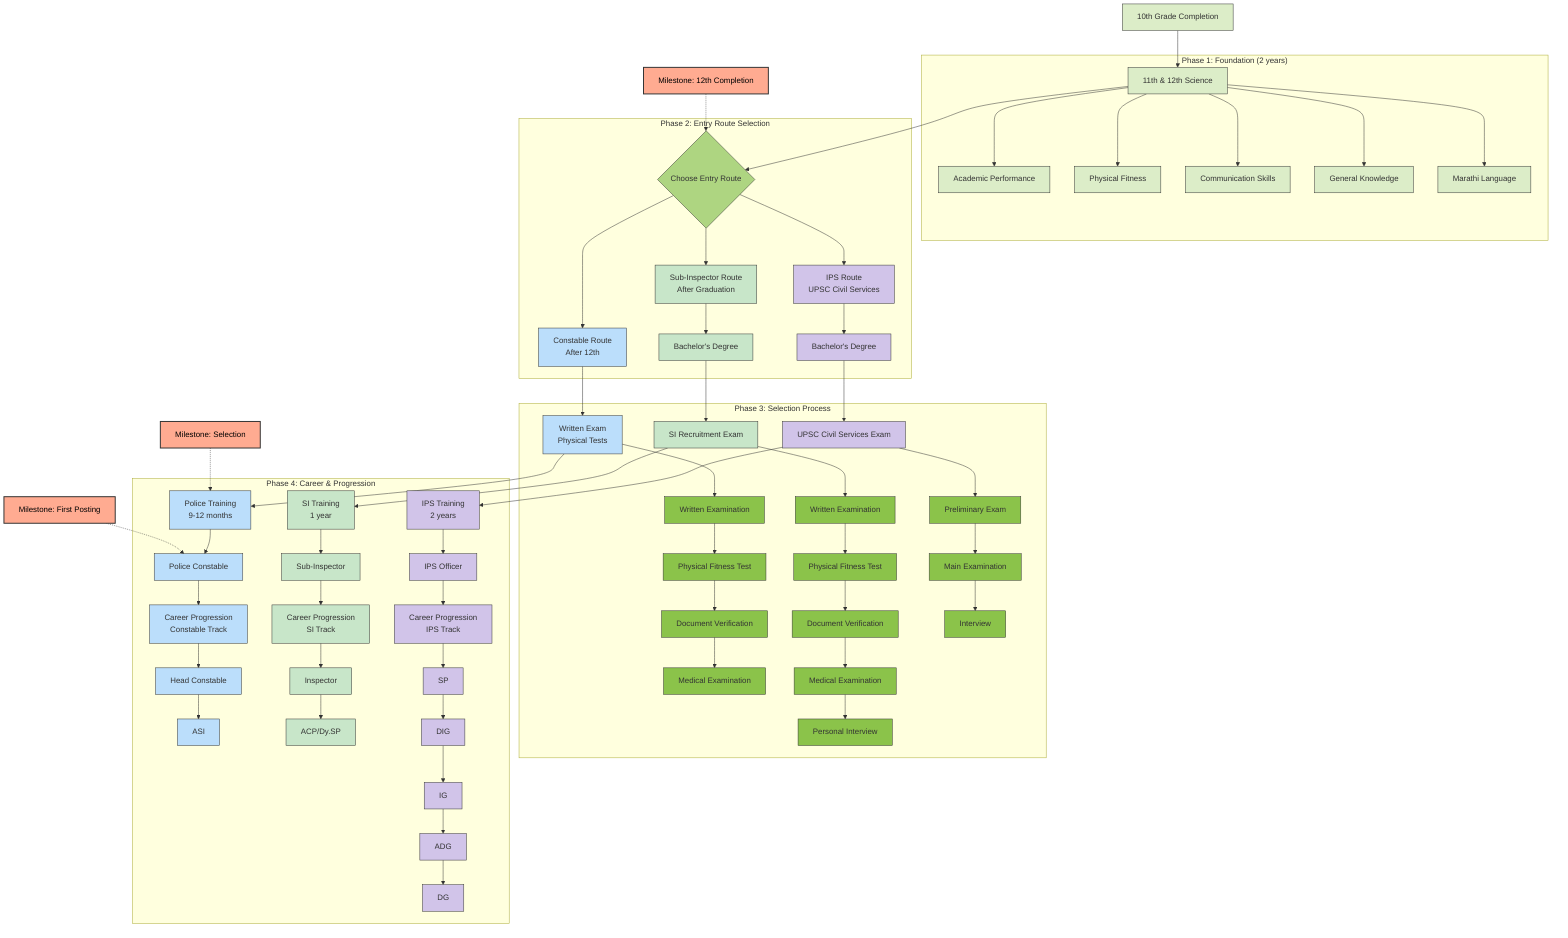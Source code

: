 graph TD
    classDef phase1 fill:#dcedc8,stroke:#333,stroke-width:1px
    classDef phase2 fill:#aed581,stroke:#333,stroke-width:1px
    classDef phase3 fill:#8bc34a,stroke:#333,stroke-width:1px
    classDef phase4 fill:#689f38,stroke:#333,stroke-width:1px
    classDef constable fill:#bbdefb,stroke:#333,stroke-width:1px
    classDef si fill:#c8e6c9,stroke:#333,stroke-width:1px
    classDef ips fill:#d1c4e9,stroke:#333,stroke-width:1px
    classDef milestone fill:#ffab91,stroke:#333,stroke-width:2px,color:#000
    
    A[10th Grade Completion] --> B[11th & 12th Science]
    
    B --> C{Choose Entry Route}
    
    C --> D[Constable Route<br>After 12th]
    C --> E[Sub-Inspector Route<br>After Graduation]
    C --> F[IPS Route<br>UPSC Civil Services]
    
    D --> G[Written Exam<br>Physical Tests]
    E --> H[Bachelor's Degree]
    F --> I[Bachelor's Degree]
    
    H --> J[SI Recruitment Exam]
    I --> K[UPSC Civil Services Exam]
    
    G --> L[Police Training<br>9-12 months]
    J --> M[SI Training<br>1 year]
    K --> N[IPS Training<br>2 years]
    
    L --> O[Police Constable]
    M --> P[Sub-Inspector]
    N --> Q[IPS Officer]
    
    O --> R[Career Progression<br>Constable Track]
    P --> S[Career Progression<br>SI Track]
    Q --> T[Career Progression<br>IPS Track]
    
    subgraph "Phase 1: Foundation (2 years)"
        B
        B1[Academic Performance]
        B2[Physical Fitness]
        B3[Communication Skills]
        B4[General Knowledge]
        B5[Marathi Language]
        B --> B1
        B --> B2
        B --> B3
        B --> B4
        B --> B5
    end
    
    subgraph "Phase 2: Entry Route Selection"
        C
        D
        E
        F
        
        H
        I
    end
    
    subgraph "Phase 3: Selection Process"
        G
        G1[Written Examination]
        G2[Physical Fitness Test]
        G3[Document Verification]
        G4[Medical Examination]
        G --> G1
        G1 --> G2
        G2 --> G3
        G3 --> G4
        
        J
        J1[Written Examination]
        J2[Physical Fitness Test]
        J3[Document Verification]
        J4[Medical Examination]
        J5[Personal Interview]
        J --> J1
        J1 --> J2
        J2 --> J3
        J3 --> J4
        J4 --> J5
        
        K
        K1[Preliminary Exam]
        K2[Main Examination]
        K3[Interview]
        K --> K1
        K1 --> K2
        K2 --> K3
    end
    
    subgraph "Phase 4: Career & Progression"
        L
        M
        N
        
        O
        P
        Q
        
        R
        R1[Head Constable]
        R2[ASI]
        R --> R1
        R1 --> R2
        
        S
        S1[Inspector]
        S2[ACP/Dy.SP]
        S --> S1
        S1 --> S2
        
        T
        T1[SP]
        T2[DIG]
        T3[IG]
        T4[ADG]
        T5[DG]
        T --> T1
        T1 --> T2
        T2 --> T3
        T3 --> T4
        T4 --> T5
    end
    
    MS1[Milestone: 12th Completion] -.-> C
    MS2[Milestone: Selection] -.-> L
    MS3[Milestone: First Posting] -.-> O
    
    class A,B,B1,B2,B3,B4,B5 phase1
    class C,D,E,F,H,I phase2
    class G,G1,G2,G3,G4,J,J1,J2,J3,J4,J5,K,K1,K2,K3 phase3
    class L,M,N,O,P,Q,R,R1,R2,S,S1,S2,T,T1,T2,T3,T4,T5 phase4
    class D,G,L,O,R,R1,R2 constable
    class E,H,J,M,P,S,S1,S2 si
    class F,I,K,N,Q,T,T1,T2,T3,T4,T5 ips
    class MS1,MS2,MS3 milestone